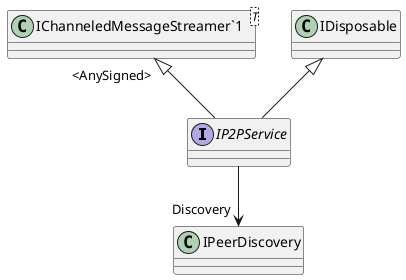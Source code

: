 @startuml
interface IP2PService {
}
class "IChanneledMessageStreamer`1"<T> {
}
"IChanneledMessageStreamer`1" "<AnySigned>" <|-- IP2PService
IDisposable <|-- IP2PService
IP2PService --> "Discovery" IPeerDiscovery
@enduml
